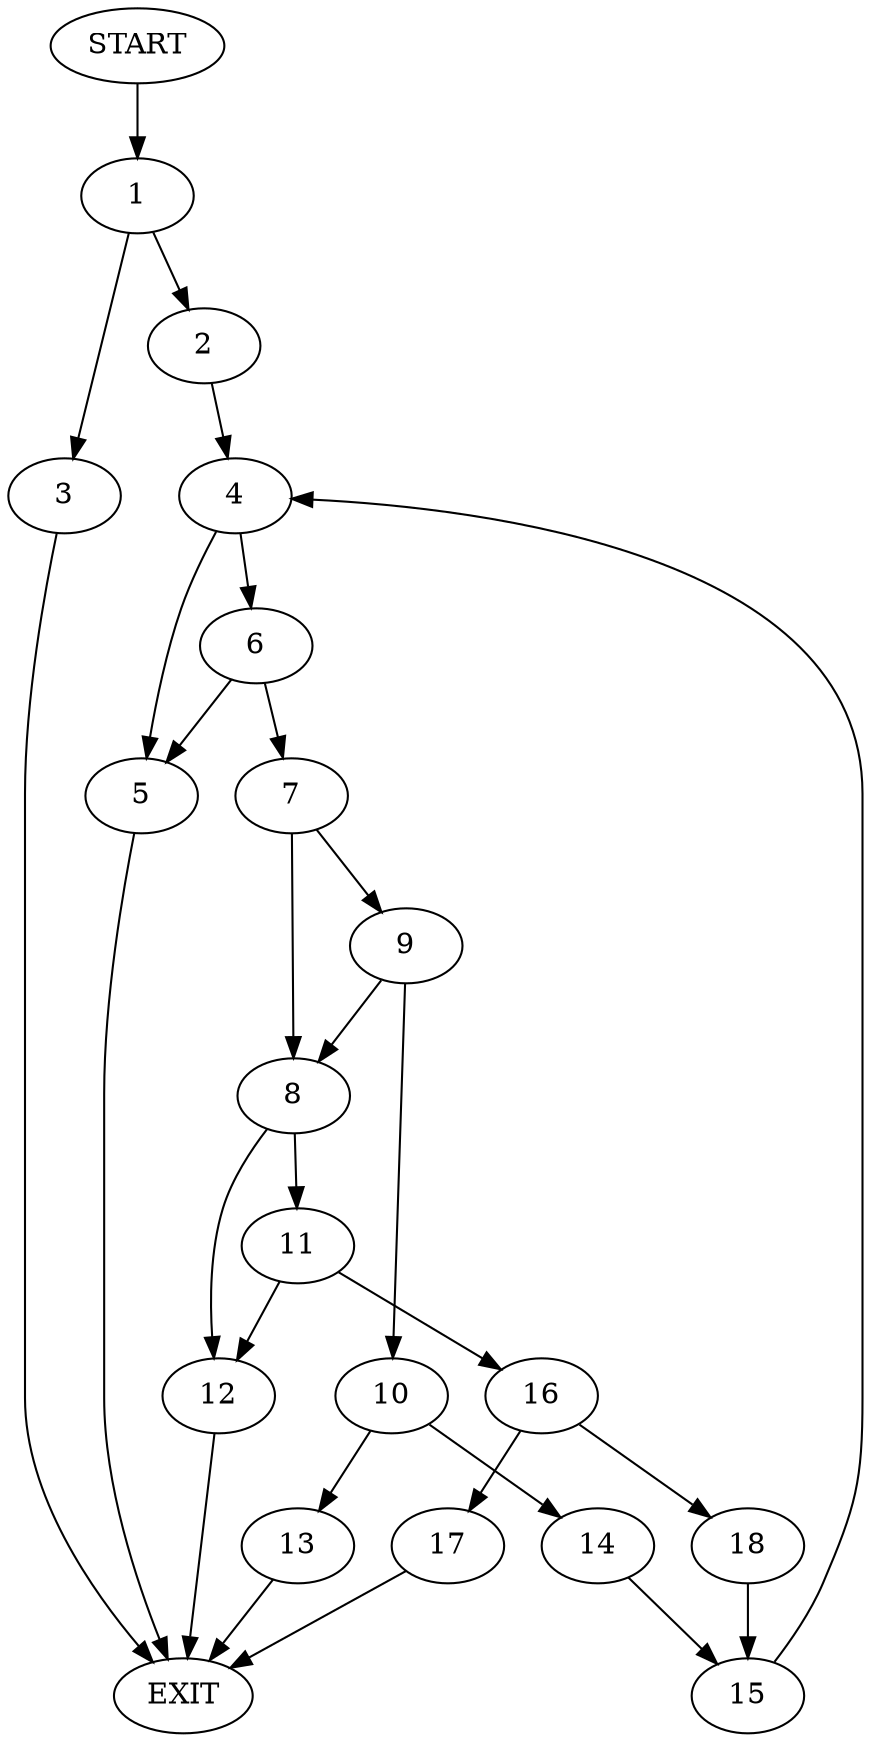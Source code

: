 digraph {
0 [label="START"]
19 [label="EXIT"]
0 -> 1
1 -> 2
1 -> 3
3 -> 19
2 -> 4
4 -> 5
4 -> 6
5 -> 19
6 -> 7
6 -> 5
7 -> 8
7 -> 9
9 -> 8
9 -> 10
8 -> 11
8 -> 12
10 -> 13
10 -> 14
14 -> 15
13 -> 19
15 -> 4
11 -> 16
11 -> 12
12 -> 19
16 -> 17
16 -> 18
17 -> 19
18 -> 15
}
